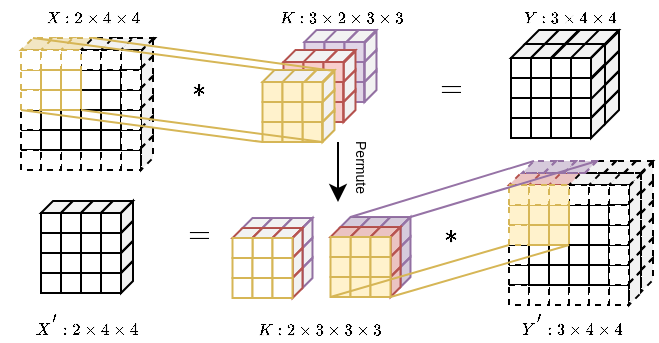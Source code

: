 <mxfile version="13.1.1" type="device"><diagram id="TBcpTPBo9BfZxS-EFMIU" name="Page-1"><mxGraphModel dx="494" dy="274" grid="1" gridSize="10" guides="1" tooltips="1" connect="1" arrows="1" fold="1" page="1" pageScale="1" pageWidth="827" pageHeight="1169" math="1" shadow="0"><root><mxCell id="0"/><mxCell id="1" parent="0"/><mxCell id="bHTU10oQ14mBIWpmKaHf-11" value="" style="shape=cube;whiteSpace=wrap;html=1;boundedLbl=1;backgroundOutline=1;darkOpacity=0.05;darkOpacity2=0.1;flipH=0;direction=south;" parent="1" vertex="1"><mxGeometry x="286.5" y="41" width="7" height="17" as="geometry"/></mxCell><mxCell id="pi21EjyYpTWE0bOWiAGI-171" value="" style="shape=cube;whiteSpace=wrap;html=1;boundedLbl=1;backgroundOutline=1;darkOpacity=0.05;darkOpacity2=0.1;flipH=1;fillColor=#FFFFFF;strokeColor=#9673a6;" vertex="1" parent="1"><mxGeometry x="112.25" y="108" width="15" height="5" as="geometry"/></mxCell><mxCell id="pi21EjyYpTWE0bOWiAGI-172" value="" style="shape=cube;whiteSpace=wrap;html=1;boundedLbl=1;backgroundOutline=1;darkOpacity=0.05;darkOpacity2=0.1;flipH=1;fillColor=#FFFFFF;strokeColor=#9673a6;" vertex="1" parent="1"><mxGeometry x="122.25" y="108" width="15" height="5" as="geometry"/></mxCell><mxCell id="pi21EjyYpTWE0bOWiAGI-173" value="" style="shape=cube;whiteSpace=wrap;html=1;boundedLbl=1;backgroundOutline=1;darkOpacity=0.05;darkOpacity2=0.1;flipH=1;fillColor=#FFFFFF;strokeColor=#9673a6;" vertex="1" parent="1"><mxGeometry x="132.25" y="108" width="15" height="5" as="geometry"/></mxCell><mxCell id="pi21EjyYpTWE0bOWiAGI-174" value="" style="shape=cube;whiteSpace=wrap;html=1;boundedLbl=1;backgroundOutline=1;darkOpacity=0.05;darkOpacity2=0.1;flipH=0;fillColor=#FFFFFF;strokeColor=#9673a6;direction=south;" vertex="1" parent="1"><mxGeometry x="142.25" y="108" width="5" height="15" as="geometry"/></mxCell><mxCell id="pi21EjyYpTWE0bOWiAGI-175" value="" style="shape=cube;whiteSpace=wrap;html=1;boundedLbl=1;backgroundOutline=1;darkOpacity=0.05;darkOpacity2=0.1;flipH=0;fillColor=#FFFFFF;strokeColor=#9673a6;direction=south;" vertex="1" parent="1"><mxGeometry x="142.25" y="118" width="5" height="15" as="geometry"/></mxCell><mxCell id="pi21EjyYpTWE0bOWiAGI-176" value="" style="shape=cube;whiteSpace=wrap;html=1;boundedLbl=1;backgroundOutline=1;darkOpacity=0.05;darkOpacity2=0.1;flipH=0;fillColor=#FFFFFF;strokeColor=#9673a6;direction=south;" vertex="1" parent="1"><mxGeometry x="142.25" y="128" width="5" height="15" as="geometry"/></mxCell><mxCell id="YZtJ0EKbdDkep6JYcoF0-443" value="" style="shape=cube;whiteSpace=wrap;html=1;boundedLbl=1;backgroundOutline=1;darkOpacity=0.05;darkOpacity2=0.1;flipH=1;fillColor=#e1d5e7;strokeColor=#9673a6;" parent="1" vertex="1"><mxGeometry x="161.25" y="107.5" width="15" height="5" as="geometry"/></mxCell><mxCell id="YZtJ0EKbdDkep6JYcoF0-444" value="" style="shape=cube;whiteSpace=wrap;html=1;boundedLbl=1;backgroundOutline=1;darkOpacity=0.05;darkOpacity2=0.1;flipH=1;fillColor=#e1d5e7;strokeColor=#9673a6;" parent="1" vertex="1"><mxGeometry x="171.25" y="107.5" width="15" height="5" as="geometry"/></mxCell><mxCell id="YZtJ0EKbdDkep6JYcoF0-445" value="" style="shape=cube;whiteSpace=wrap;html=1;boundedLbl=1;backgroundOutline=1;darkOpacity=0.05;darkOpacity2=0.1;flipH=1;fillColor=#e1d5e7;strokeColor=#9673a6;" parent="1" vertex="1"><mxGeometry x="181.25" y="107.5" width="15" height="5" as="geometry"/></mxCell><mxCell id="YZtJ0EKbdDkep6JYcoF0-446" value="" style="shape=cube;whiteSpace=wrap;html=1;boundedLbl=1;backgroundOutline=1;darkOpacity=0.05;darkOpacity2=0.1;flipH=0;fillColor=#e1d5e7;strokeColor=#9673a6;direction=south;" parent="1" vertex="1"><mxGeometry x="191.25" y="107.5" width="5" height="15" as="geometry"/></mxCell><mxCell id="YZtJ0EKbdDkep6JYcoF0-447" value="" style="shape=cube;whiteSpace=wrap;html=1;boundedLbl=1;backgroundOutline=1;darkOpacity=0.05;darkOpacity2=0.1;flipH=0;fillColor=#e1d5e7;strokeColor=#9673a6;direction=south;" parent="1" vertex="1"><mxGeometry x="191.25" y="117.5" width="5" height="15" as="geometry"/></mxCell><mxCell id="YZtJ0EKbdDkep6JYcoF0-448" value="" style="shape=cube;whiteSpace=wrap;html=1;boundedLbl=1;backgroundOutline=1;darkOpacity=0.05;darkOpacity2=0.1;flipH=0;fillColor=#e1d5e7;strokeColor=#9673a6;direction=south;" parent="1" vertex="1"><mxGeometry x="191.25" y="127.5" width="5" height="15" as="geometry"/></mxCell><mxCell id="pi21EjyYpTWE0bOWiAGI-136" value="" style="rounded=0;whiteSpace=wrap;html=1;fillColor=#e1d5e7;strokeColor=#9673a6;" vertex="1" parent="1"><mxGeometry x="153.75" y="20" width="10" height="10" as="geometry"/></mxCell><mxCell id="pi21EjyYpTWE0bOWiAGI-137" value="" style="rounded=0;whiteSpace=wrap;html=1;fillColor=#e1d5e7;strokeColor=#9673a6;" vertex="1" parent="1"><mxGeometry x="153.75" y="30" width="10" height="10" as="geometry"/></mxCell><mxCell id="pi21EjyYpTWE0bOWiAGI-138" value="" style="rounded=0;whiteSpace=wrap;html=1;fillColor=#e1d5e7;strokeColor=#9673a6;" vertex="1" parent="1"><mxGeometry x="163.75" y="20" width="10" height="10" as="geometry"/></mxCell><mxCell id="pi21EjyYpTWE0bOWiAGI-139" value="" style="rounded=0;whiteSpace=wrap;html=1;fillColor=#e1d5e7;strokeColor=#9673a6;" vertex="1" parent="1"><mxGeometry x="163.75" y="30" width="10" height="10" as="geometry"/></mxCell><mxCell id="pi21EjyYpTWE0bOWiAGI-140" value="" style="rounded=0;whiteSpace=wrap;html=1;fillColor=#e1d5e7;strokeColor=#9673a6;" vertex="1" parent="1"><mxGeometry x="143.25" y="20" width="10" height="10" as="geometry"/></mxCell><mxCell id="pi21EjyYpTWE0bOWiAGI-141" value="" style="rounded=0;whiteSpace=wrap;html=1;fillColor=#e1d5e7;strokeColor=#9673a6;" vertex="1" parent="1"><mxGeometry x="143.25" y="30" width="10" height="10" as="geometry"/></mxCell><mxCell id="pi21EjyYpTWE0bOWiAGI-142" value="" style="rounded=0;whiteSpace=wrap;html=1;fillColor=#e1d5e7;strokeColor=#9673a6;" vertex="1" parent="1"><mxGeometry x="143.25" y="40" width="10" height="10" as="geometry"/></mxCell><mxCell id="pi21EjyYpTWE0bOWiAGI-143" value="" style="rounded=0;whiteSpace=wrap;html=1;fillColor=#e1d5e7;strokeColor=#9673a6;" vertex="1" parent="1"><mxGeometry x="153.25" y="30" width="10" height="10" as="geometry"/></mxCell><mxCell id="pi21EjyYpTWE0bOWiAGI-144" value="" style="rounded=0;whiteSpace=wrap;html=1;fillColor=#e1d5e7;strokeColor=#9673a6;" vertex="1" parent="1"><mxGeometry x="163.25" y="40" width="10" height="10" as="geometry"/></mxCell><mxCell id="pi21EjyYpTWE0bOWiAGI-145" value="" style="rounded=0;whiteSpace=wrap;html=1;fillColor=#e1d5e7;strokeColor=#9673a6;" vertex="1" parent="1"><mxGeometry x="153.25" y="40" width="10" height="10" as="geometry"/></mxCell><mxCell id="pi21EjyYpTWE0bOWiAGI-146" value="" style="rounded=0;whiteSpace=wrap;html=1;fillColor=#e1d5e7;strokeColor=#9673a6;" vertex="1" parent="1"><mxGeometry x="163.25" y="30" width="10" height="10" as="geometry"/></mxCell><mxCell id="pi21EjyYpTWE0bOWiAGI-147" value="" style="rounded=0;whiteSpace=wrap;html=1;fillColor=#e1d5e7;strokeColor=#9673a6;" vertex="1" parent="1"><mxGeometry x="153.25" y="20" width="10" height="10" as="geometry"/></mxCell><mxCell id="pi21EjyYpTWE0bOWiAGI-148" value="" style="shape=cube;whiteSpace=wrap;html=1;boundedLbl=1;backgroundOutline=1;darkOpacity=0.05;darkOpacity2=0.1;flipH=0;fillColor=#FFFFFF;strokeColor=#9673a6;direction=south;" vertex="1" parent="1"><mxGeometry x="173.25" y="14.5" width="6" height="16" as="geometry"/></mxCell><mxCell id="pi21EjyYpTWE0bOWiAGI-149" value="" style="shape=cube;whiteSpace=wrap;html=1;boundedLbl=1;backgroundOutline=1;darkOpacity=0.05;darkOpacity2=0.1;flipH=0;fillColor=#FFFFFF;strokeColor=#9673a6;direction=south;" vertex="1" parent="1"><mxGeometry x="173.25" y="24" width="6" height="17" as="geometry"/></mxCell><mxCell id="pi21EjyYpTWE0bOWiAGI-150" value="" style="shape=cube;whiteSpace=wrap;html=1;boundedLbl=1;backgroundOutline=1;darkOpacity=0.05;darkOpacity2=0.1;flipH=0;fillColor=#FFFFFF;strokeColor=#9673a6;direction=south;" vertex="1" parent="1"><mxGeometry x="173.25" y="34" width="6" height="16" as="geometry"/></mxCell><mxCell id="pi21EjyYpTWE0bOWiAGI-151" value="" style="shape=cube;whiteSpace=wrap;html=1;boundedLbl=1;backgroundOutline=1;darkOpacity=0.05;darkOpacity2=0.1;flipH=1;fillColor=#FFFFFF;strokeColor=#9673a6;" vertex="1" parent="1"><mxGeometry x="163.25" y="14" width="16" height="6" as="geometry"/></mxCell><mxCell id="pi21EjyYpTWE0bOWiAGI-152" value="" style="rounded=0;whiteSpace=wrap;html=1;fillColor=#e1d5e7;strokeColor=#9673a6;" vertex="1" parent="1"><mxGeometry x="163.25" y="20" width="10" height="10" as="geometry"/></mxCell><mxCell id="pi21EjyYpTWE0bOWiAGI-153" value="" style="shape=cube;whiteSpace=wrap;html=1;boundedLbl=1;backgroundOutline=1;darkOpacity=0.05;darkOpacity2=0.1;flipH=1;fillColor=#FFFFFF;strokeColor=#9673a6;" vertex="1" parent="1"><mxGeometry x="143.25" y="14" width="17" height="6" as="geometry"/></mxCell><mxCell id="pi21EjyYpTWE0bOWiAGI-154" value="" style="shape=cube;whiteSpace=wrap;html=1;boundedLbl=1;backgroundOutline=1;darkOpacity=0.05;darkOpacity2=0.1;flipH=1;fillColor=#FFFFFF;strokeColor=#9673a6;" vertex="1" parent="1"><mxGeometry x="153.25" y="14" width="17" height="6" as="geometry"/></mxCell><mxCell id="pi21EjyYpTWE0bOWiAGI-84" value="" style="rounded=0;whiteSpace=wrap;html=1;fillColor=#e1d5e7;strokeColor=#9673a6;" vertex="1" parent="1"><mxGeometry x="152.75" y="30" width="10" height="10" as="geometry"/></mxCell><mxCell id="pi21EjyYpTWE0bOWiAGI-85" value="" style="rounded=0;whiteSpace=wrap;html=1;fillColor=#e1d5e7;strokeColor=#9673a6;" vertex="1" parent="1"><mxGeometry x="152.75" y="40" width="10" height="10" as="geometry"/></mxCell><mxCell id="pi21EjyYpTWE0bOWiAGI-68" value="" style="rounded=0;whiteSpace=wrap;html=1;fillColor=#f8cecc;strokeColor=#b85450;" vertex="1" parent="1"><mxGeometry x="132.75" y="30" width="10" height="10" as="geometry"/></mxCell><mxCell id="pi21EjyYpTWE0bOWiAGI-69" value="" style="rounded=0;whiteSpace=wrap;html=1;fillColor=#f8cecc;strokeColor=#b85450;" vertex="1" parent="1"><mxGeometry x="132.75" y="40" width="10" height="10" as="geometry"/></mxCell><mxCell id="pi21EjyYpTWE0bOWiAGI-70" value="" style="rounded=0;whiteSpace=wrap;html=1;fillColor=#f8cecc;strokeColor=#b85450;" vertex="1" parent="1"><mxGeometry x="132.75" y="50" width="10" height="10" as="geometry"/></mxCell><mxCell id="pi21EjyYpTWE0bOWiAGI-71" value="" style="rounded=0;whiteSpace=wrap;html=1;fillColor=#f8cecc;strokeColor=#b85450;" vertex="1" parent="1"><mxGeometry x="142.75" y="40" width="10" height="10" as="geometry"/></mxCell><mxCell id="pi21EjyYpTWE0bOWiAGI-72" value="" style="rounded=0;whiteSpace=wrap;html=1;fillColor=#f8cecc;strokeColor=#b85450;" vertex="1" parent="1"><mxGeometry x="152.75" y="50" width="10" height="10" as="geometry"/></mxCell><mxCell id="pi21EjyYpTWE0bOWiAGI-73" value="" style="rounded=0;whiteSpace=wrap;html=1;fillColor=#f8cecc;strokeColor=#b85450;" vertex="1" parent="1"><mxGeometry x="142.75" y="50" width="10" height="10" as="geometry"/></mxCell><mxCell id="pi21EjyYpTWE0bOWiAGI-74" value="" style="rounded=0;whiteSpace=wrap;html=1;fillColor=#f8cecc;strokeColor=#b85450;" vertex="1" parent="1"><mxGeometry x="152.75" y="40" width="10" height="10" as="geometry"/></mxCell><mxCell id="pi21EjyYpTWE0bOWiAGI-75" value="" style="rounded=0;whiteSpace=wrap;html=1;fillColor=#f8cecc;strokeColor=#b85450;" vertex="1" parent="1"><mxGeometry x="142.75" y="30" width="10" height="10" as="geometry"/></mxCell><mxCell id="pi21EjyYpTWE0bOWiAGI-76" value="" style="shape=cube;whiteSpace=wrap;html=1;boundedLbl=1;backgroundOutline=1;darkOpacity=0.05;darkOpacity2=0.1;flipH=0;fillColor=#FFFFFF;strokeColor=#b85450;direction=south;" vertex="1" parent="1"><mxGeometry x="162.75" y="24.5" width="6" height="16" as="geometry"/></mxCell><mxCell id="pi21EjyYpTWE0bOWiAGI-77" value="" style="shape=cube;whiteSpace=wrap;html=1;boundedLbl=1;backgroundOutline=1;darkOpacity=0.05;darkOpacity2=0.1;flipH=0;fillColor=#FFFFFF;strokeColor=#b85450;direction=south;" vertex="1" parent="1"><mxGeometry x="162.75" y="34" width="6" height="17" as="geometry"/></mxCell><mxCell id="pi21EjyYpTWE0bOWiAGI-78" value="" style="shape=cube;whiteSpace=wrap;html=1;boundedLbl=1;backgroundOutline=1;darkOpacity=0.05;darkOpacity2=0.1;flipH=0;fillColor=#FFFFFF;strokeColor=#b85450;direction=south;" vertex="1" parent="1"><mxGeometry x="162.75" y="44" width="6" height="16" as="geometry"/></mxCell><mxCell id="pi21EjyYpTWE0bOWiAGI-79" value="" style="shape=cube;whiteSpace=wrap;html=1;boundedLbl=1;backgroundOutline=1;darkOpacity=0.05;darkOpacity2=0.1;flipH=1;fillColor=#FFFFFF;strokeColor=#b85450;" vertex="1" parent="1"><mxGeometry x="152.75" y="24" width="16" height="6" as="geometry"/></mxCell><mxCell id="pi21EjyYpTWE0bOWiAGI-80" value="" style="rounded=0;whiteSpace=wrap;html=1;fillColor=#f8cecc;strokeColor=#b85450;" vertex="1" parent="1"><mxGeometry x="152.75" y="30" width="10" height="10" as="geometry"/></mxCell><mxCell id="pi21EjyYpTWE0bOWiAGI-81" value="" style="shape=cube;whiteSpace=wrap;html=1;boundedLbl=1;backgroundOutline=1;darkOpacity=0.05;darkOpacity2=0.1;flipH=1;fillColor=#FFFFFF;strokeColor=#b85450;" vertex="1" parent="1"><mxGeometry x="132.75" y="24" width="17" height="6" as="geometry"/></mxCell><mxCell id="pi21EjyYpTWE0bOWiAGI-82" value="" style="shape=cube;whiteSpace=wrap;html=1;boundedLbl=1;backgroundOutline=1;darkOpacity=0.05;darkOpacity2=0.1;flipH=1;fillColor=#FFFFFF;strokeColor=#b85450;" vertex="1" parent="1"><mxGeometry x="142.75" y="24" width="17" height="6" as="geometry"/></mxCell><mxCell id="pi21EjyYpTWE0bOWiAGI-61" value="" style="rounded=0;whiteSpace=wrap;html=1;fillColor=#fff2cc;strokeColor=#d6b656;" vertex="1" parent="1"><mxGeometry x="122.25" y="40" width="10" height="10" as="geometry"/></mxCell><mxCell id="YZtJ0EKbdDkep6JYcoF0-498" value="" style="rounded=0;whiteSpace=wrap;html=1;dashed=1;" parent="1" vertex="1"><mxGeometry x="295.5" y="141.5" width="10" height="10" as="geometry"/></mxCell><mxCell id="YZtJ0EKbdDkep6JYcoF0-484" value="" style="rounded=0;whiteSpace=wrap;html=1;dashed=1;" parent="1" vertex="1"><mxGeometry x="245.5" y="131.5" width="10" height="10" as="geometry"/></mxCell><mxCell id="YZtJ0EKbdDkep6JYcoF0-488" value="" style="rounded=0;whiteSpace=wrap;html=1;dashed=1;" parent="1" vertex="1"><mxGeometry x="245.5" y="141.5" width="10" height="10" as="geometry"/></mxCell><mxCell id="YZtJ0EKbdDkep6JYcoF0-490" value="" style="rounded=0;whiteSpace=wrap;html=1;dashed=1;" parent="1" vertex="1"><mxGeometry x="245.5" y="121.5" width="10" height="10" as="geometry"/></mxCell><mxCell id="YZtJ0EKbdDkep6JYcoF0-492" value="" style="rounded=0;whiteSpace=wrap;html=1;dashed=1;fillColor=#fff2cc;strokeColor=#d6b656;" parent="1" vertex="1"><mxGeometry x="245.5" y="101.5" width="10" height="10" as="geometry"/></mxCell><mxCell id="YZtJ0EKbdDkep6JYcoF0-485" value="" style="rounded=0;whiteSpace=wrap;html=1;dashed=1;" parent="1" vertex="1"><mxGeometry x="265.5" y="141.5" width="10" height="10" as="geometry"/></mxCell><mxCell id="YZtJ0EKbdDkep6JYcoF0-486" value="" style="rounded=0;whiteSpace=wrap;html=1;dashed=1;" parent="1" vertex="1"><mxGeometry x="275.5" y="141.5" width="10" height="10" as="geometry"/></mxCell><mxCell id="YZtJ0EKbdDkep6JYcoF0-487" value="" style="rounded=0;whiteSpace=wrap;html=1;dashed=1;" parent="1" vertex="1"><mxGeometry x="285.5" y="141.5" width="10" height="10" as="geometry"/></mxCell><mxCell id="YZtJ0EKbdDkep6JYcoF0-119" value="\(=\)" style="text;html=1;align=center;verticalAlign=middle;resizable=0;points=[];autosize=1;" parent="1" vertex="1"><mxGeometry x="196.25" y="33" width="40" height="20" as="geometry"/></mxCell><mxCell id="YZtJ0EKbdDkep6JYcoF0-120" value="\(\ast\)" style="text;html=1;align=center;verticalAlign=middle;resizable=0;points=[];autosize=1;" parent="1" vertex="1"><mxGeometry x="65" y="33" width="50" height="20" as="geometry"/></mxCell><mxCell id="YZtJ0EKbdDkep6JYcoF0-188" value="\(K : 3\times 2\times 3 \times 3 \)" style="text;html=1;align=center;verticalAlign=middle;resizable=0;points=[];autosize=1;fontSize=7;" parent="1" vertex="1"><mxGeometry x="96.25" y="2.5" width="130" height="10" as="geometry"/></mxCell><mxCell id="YZtJ0EKbdDkep6JYcoF0-189" value="\(X : 2\times 4 \times 4 \)" style="text;html=1;align=center;verticalAlign=middle;resizable=1;points=[];autosize=1;fontSize=7;recursiveResize=1;spacing=2;spacingTop=0;" parent="1" vertex="1"><mxGeometry x="11.25" y="3" width="50.5" height="9" as="geometry"/></mxCell><mxCell id="YZtJ0EKbdDkep6JYcoF0-191" value="" style="endArrow=classic;html=1;" parent="1" edge="1"><mxGeometry width="50" height="50" relative="1" as="geometry"><mxPoint x="160" y="70" as="sourcePoint"/><mxPoint x="160" y="100" as="targetPoint"/></mxGeometry></mxCell><mxCell id="YZtJ0EKbdDkep6JYcoF0-192" value="Permute" style="text;html=1;align=center;verticalAlign=middle;resizable=0;points=[];autosize=1;rotation=90;fontSize=7;" parent="1" vertex="1"><mxGeometry x="151.25" y="77.5" width="40" height="10" as="geometry"/></mxCell><mxCell id="YZtJ0EKbdDkep6JYcoF0-217" value="\(K : 2\times 3\times 3 \times 3 \)" style="text;html=1;align=center;verticalAlign=middle;resizable=1;points=[];autosize=1;fontSize=7;" parent="1" vertex="1"><mxGeometry x="101.63" y="158.5" width="97.25" height="10" as="geometry"/></mxCell><mxCell id="YZtJ0EKbdDkep6JYcoF0-266" value="&lt;font style=&quot;font-size: 7px&quot;&gt;\(Y : 3\times 4 \times 4 \)&lt;/font&gt;" style="text;html=1;align=center;verticalAlign=middle;resizable=1;points=[];autosize=1;" parent="1" vertex="1"><mxGeometry x="252" y="4.62" width="48.75" height="3.75" as="geometry"/></mxCell><mxCell id="YZtJ0EKbdDkep6JYcoF0-273" value="" style="rounded=0;whiteSpace=wrap;html=1;" parent="1" vertex="1"><mxGeometry x="246.5" y="38" width="10" height="10" as="geometry"/></mxCell><mxCell id="YZtJ0EKbdDkep6JYcoF0-274" value="" style="rounded=0;whiteSpace=wrap;html=1;" parent="1" vertex="1"><mxGeometry x="256.5" y="48" width="10" height="10" as="geometry"/></mxCell><mxCell id="YZtJ0EKbdDkep6JYcoF0-275" value="" style="rounded=0;whiteSpace=wrap;html=1;" parent="1" vertex="1"><mxGeometry x="266.5" y="38" width="10" height="10" as="geometry"/></mxCell><mxCell id="YZtJ0EKbdDkep6JYcoF0-277" value="" style="rounded=0;whiteSpace=wrap;html=1;" parent="1" vertex="1"><mxGeometry x="246.5" y="48" width="10" height="10" as="geometry"/></mxCell><mxCell id="YZtJ0EKbdDkep6JYcoF0-278" value="" style="rounded=0;whiteSpace=wrap;html=1;" parent="1" vertex="1"><mxGeometry x="256.5" y="38" width="10" height="10" as="geometry"/></mxCell><mxCell id="YZtJ0EKbdDkep6JYcoF0-279" value="" style="rounded=0;whiteSpace=wrap;html=1;" parent="1" vertex="1"><mxGeometry x="266.5" y="48" width="10" height="10" as="geometry"/></mxCell><mxCell id="YZtJ0EKbdDkep6JYcoF0-281" value="" style="rounded=0;whiteSpace=wrap;html=1;" parent="1" vertex="1"><mxGeometry x="246.5" y="58" width="10" height="10" as="geometry"/></mxCell><mxCell id="YZtJ0EKbdDkep6JYcoF0-282" value="" style="rounded=0;whiteSpace=wrap;html=1;" parent="1" vertex="1"><mxGeometry x="256.5" y="58" width="10" height="10" as="geometry"/></mxCell><mxCell id="YZtJ0EKbdDkep6JYcoF0-283" value="" style="rounded=0;whiteSpace=wrap;html=1;" parent="1" vertex="1"><mxGeometry x="266.5" y="58" width="10" height="10" as="geometry"/></mxCell><mxCell id="YZtJ0EKbdDkep6JYcoF0-362" value="\(=\)" style="text;html=1;align=center;verticalAlign=middle;resizable=0;points=[];autosize=1;" parent="1" vertex="1"><mxGeometry x="70" y="105.5" width="40" height="20" as="geometry"/></mxCell><mxCell id="YZtJ0EKbdDkep6JYcoF0-379" value="\(X^{'} : 2\times 4 \times 4 \)" style="text;html=1;align=center;verticalAlign=middle;resizable=1;points=[];autosize=1;fontSize=7;" parent="1" vertex="1"><mxGeometry x="6.75" y="158.5" width="55" height="7" as="geometry"/></mxCell><mxCell id="YZtJ0EKbdDkep6JYcoF0-204" value="" style="shape=cube;whiteSpace=wrap;html=1;boundedLbl=1;backgroundOutline=1;darkOpacity=0.05;darkOpacity2=0.1;flipH=1;fillColor=#f8cecc;strokeColor=#b85450;" parent="1" vertex="1"><mxGeometry x="156.25" y="112.5" width="15" height="5" as="geometry"/></mxCell><mxCell id="YZtJ0EKbdDkep6JYcoF0-425" value="" style="shape=cube;whiteSpace=wrap;html=1;boundedLbl=1;backgroundOutline=1;darkOpacity=0.05;darkOpacity2=0.1;flipH=1;fillColor=#f8cecc;strokeColor=#b85450;" parent="1" vertex="1"><mxGeometry x="166.25" y="112.5" width="15" height="5" as="geometry"/></mxCell><mxCell id="YZtJ0EKbdDkep6JYcoF0-426" value="" style="shape=cube;whiteSpace=wrap;html=1;boundedLbl=1;backgroundOutline=1;darkOpacity=0.05;darkOpacity2=0.1;flipH=1;fillColor=#f8cecc;strokeColor=#b85450;" parent="1" vertex="1"><mxGeometry x="176.25" y="112.5" width="15" height="5" as="geometry"/></mxCell><mxCell id="YZtJ0EKbdDkep6JYcoF0-427" value="" style="shape=cube;whiteSpace=wrap;html=1;boundedLbl=1;backgroundOutline=1;darkOpacity=0.05;darkOpacity2=0.1;flipH=0;fillColor=#f8cecc;strokeColor=#b85450;direction=south;" parent="1" vertex="1"><mxGeometry x="186.25" y="112.5" width="5" height="15" as="geometry"/></mxCell><mxCell id="YZtJ0EKbdDkep6JYcoF0-429" value="" style="shape=cube;whiteSpace=wrap;html=1;boundedLbl=1;backgroundOutline=1;darkOpacity=0.05;darkOpacity2=0.1;flipH=0;fillColor=#f8cecc;strokeColor=#b85450;direction=south;" parent="1" vertex="1"><mxGeometry x="186.25" y="122.5" width="5" height="15" as="geometry"/></mxCell><mxCell id="YZtJ0EKbdDkep6JYcoF0-430" value="" style="shape=cube;whiteSpace=wrap;html=1;boundedLbl=1;backgroundOutline=1;darkOpacity=0.05;darkOpacity2=0.1;flipH=0;fillColor=#f8cecc;strokeColor=#b85450;direction=south;" parent="1" vertex="1"><mxGeometry x="186.25" y="132.5" width="5" height="15" as="geometry"/></mxCell><mxCell id="YZtJ0EKbdDkep6JYcoF0-489" value="" style="rounded=0;whiteSpace=wrap;html=1;dashed=1;" parent="1" vertex="1"><mxGeometry x="255.5" y="141.5" width="10" height="10" as="geometry"/></mxCell><mxCell id="YZtJ0EKbdDkep6JYcoF0-515" value="" style="shape=cube;whiteSpace=wrap;html=1;boundedLbl=1;backgroundOutline=1;darkOpacity=0.05;darkOpacity2=0.1;flipH=1;dashed=1;fillColor=#f8cecc;strokeColor=#b85450;" parent="1" vertex="1"><mxGeometry x="245.5" y="85.5" width="17" height="6" as="geometry"/></mxCell><mxCell id="YZtJ0EKbdDkep6JYcoF0-516" value="&lt;font style=&quot;font-size: 7px&quot;&gt;\(Y^{'} : 3\times 4 \times 4 \)&lt;/font&gt;" style="text;html=1;align=center;verticalAlign=middle;resizable=1;points=[];autosize=1;" parent="1" vertex="1"><mxGeometry x="244.5" y="156" width="64.5" height="12" as="geometry"/></mxCell><mxCell id="YZtJ0EKbdDkep6JYcoF0-517" value="\(\ast\)" style="text;html=1;align=center;verticalAlign=middle;resizable=0;points=[];autosize=1;" parent="1" vertex="1"><mxGeometry x="191.25" y="105.5" width="50" height="20" as="geometry"/></mxCell><mxCell id="YZtJ0EKbdDkep6JYcoF0-287" value="" style="shape=cube;whiteSpace=wrap;html=1;boundedLbl=1;backgroundOutline=1;darkOpacity=0.05;darkOpacity2=0.1;flipH=1;" parent="1" vertex="1"><mxGeometry x="246.5" y="21" width="17" height="7" as="geometry"/></mxCell><mxCell id="bHTU10oQ14mBIWpmKaHf-5" value="" style="shape=cube;whiteSpace=wrap;html=1;boundedLbl=1;backgroundOutline=1;darkOpacity=0.05;darkOpacity2=0.1;flipH=1;" parent="1" vertex="1"><mxGeometry x="256.5" y="21" width="17" height="7" as="geometry"/></mxCell><mxCell id="bHTU10oQ14mBIWpmKaHf-6" value="" style="shape=cube;whiteSpace=wrap;html=1;boundedLbl=1;backgroundOutline=1;darkOpacity=0.05;darkOpacity2=0.1;flipH=1;" parent="1" vertex="1"><mxGeometry x="267" y="21" width="17" height="7" as="geometry"/></mxCell><mxCell id="bHTU10oQ14mBIWpmKaHf-7" value="" style="shape=cube;whiteSpace=wrap;html=1;boundedLbl=1;backgroundOutline=1;darkOpacity=0.05;darkOpacity2=0.1;flipH=1;" parent="1" vertex="1"><mxGeometry x="276.5" y="21" width="17" height="7" as="geometry"/></mxCell><mxCell id="bHTU10oQ14mBIWpmKaHf-8" value="" style="shape=cube;whiteSpace=wrap;html=1;boundedLbl=1;backgroundOutline=1;darkOpacity=0.05;darkOpacity2=0.1;flipH=0;direction=south;" parent="1" vertex="1"><mxGeometry x="286.5" y="21" width="7" height="17" as="geometry"/></mxCell><mxCell id="bHTU10oQ14mBIWpmKaHf-10" value="" style="shape=cube;whiteSpace=wrap;html=1;boundedLbl=1;backgroundOutline=1;darkOpacity=0.05;darkOpacity2=0.1;flipH=0;direction=south;" parent="1" vertex="1"><mxGeometry x="286.5" y="31.5" width="7" height="17" as="geometry"/></mxCell><mxCell id="bHTU10oQ14mBIWpmKaHf-12" value="" style="shape=cube;whiteSpace=wrap;html=1;boundedLbl=1;backgroundOutline=1;darkOpacity=0.05;darkOpacity2=0.1;flipH=0;direction=south;" parent="1" vertex="1"><mxGeometry x="286.5" y="51" width="7" height="17" as="geometry"/></mxCell><mxCell id="bHTU10oQ14mBIWpmKaHf-13" value="" style="shape=cube;whiteSpace=wrap;html=1;boundedLbl=1;backgroundOutline=1;darkOpacity=0.05;darkOpacity2=0.1;flipH=1;" parent="1" vertex="1"><mxGeometry x="253.5" y="14" width="17" height="7" as="geometry"/></mxCell><mxCell id="bHTU10oQ14mBIWpmKaHf-14" value="" style="shape=cube;whiteSpace=wrap;html=1;boundedLbl=1;backgroundOutline=1;darkOpacity=0.05;darkOpacity2=0.1;flipH=1;" parent="1" vertex="1"><mxGeometry x="263.5" y="14" width="17" height="7" as="geometry"/></mxCell><mxCell id="bHTU10oQ14mBIWpmKaHf-15" value="" style="shape=cube;whiteSpace=wrap;html=1;boundedLbl=1;backgroundOutline=1;darkOpacity=0.05;darkOpacity2=0.1;flipH=1;" parent="1" vertex="1"><mxGeometry x="274" y="14" width="17" height="7" as="geometry"/></mxCell><mxCell id="bHTU10oQ14mBIWpmKaHf-16" value="" style="shape=cube;whiteSpace=wrap;html=1;boundedLbl=1;backgroundOutline=1;darkOpacity=0.05;darkOpacity2=0.1;flipH=1;" parent="1" vertex="1"><mxGeometry x="283.5" y="14" width="17" height="7" as="geometry"/></mxCell><mxCell id="bHTU10oQ14mBIWpmKaHf-17" value="" style="shape=cube;whiteSpace=wrap;html=1;boundedLbl=1;backgroundOutline=1;darkOpacity=0.05;darkOpacity2=0.1;flipH=0;direction=south;" parent="1" vertex="1"><mxGeometry x="293.5" y="14.5" width="7" height="17" as="geometry"/></mxCell><mxCell id="bHTU10oQ14mBIWpmKaHf-18" value="" style="shape=cube;whiteSpace=wrap;html=1;boundedLbl=1;backgroundOutline=1;darkOpacity=0.05;darkOpacity2=0.1;flipH=0;direction=south;" parent="1" vertex="1"><mxGeometry x="293.5" y="24.5" width="7" height="17" as="geometry"/></mxCell><mxCell id="bHTU10oQ14mBIWpmKaHf-19" value="" style="shape=cube;whiteSpace=wrap;html=1;boundedLbl=1;backgroundOutline=1;darkOpacity=0.05;darkOpacity2=0.1;flipH=0;direction=south;" parent="1" vertex="1"><mxGeometry x="293.5" y="34.5" width="7" height="17" as="geometry"/></mxCell><mxCell id="bHTU10oQ14mBIWpmKaHf-20" value="" style="shape=cube;whiteSpace=wrap;html=1;boundedLbl=1;backgroundOutline=1;darkOpacity=0.05;darkOpacity2=0.1;flipH=0;direction=south;" parent="1" vertex="1"><mxGeometry x="293.5" y="44" width="7" height="17" as="geometry"/></mxCell><mxCell id="YZtJ0EKbdDkep6JYcoF0-270" value="" style="rounded=0;whiteSpace=wrap;html=1;" parent="1" vertex="1"><mxGeometry x="256.5" y="28" width="10" height="10" as="geometry"/></mxCell><mxCell id="YZtJ0EKbdDkep6JYcoF0-271" value="" style="rounded=0;whiteSpace=wrap;html=1;" parent="1" vertex="1"><mxGeometry x="266.5" y="28" width="10" height="10" as="geometry"/></mxCell><mxCell id="YZtJ0EKbdDkep6JYcoF0-272" value="" style="rounded=0;whiteSpace=wrap;html=1;" parent="1" vertex="1"><mxGeometry x="276.5" y="28" width="10" height="10" as="geometry"/></mxCell><mxCell id="YZtJ0EKbdDkep6JYcoF0-276" value="" style="rounded=0;whiteSpace=wrap;html=1;" parent="1" vertex="1"><mxGeometry x="276.5" y="38" width="10" height="10" as="geometry"/></mxCell><mxCell id="YZtJ0EKbdDkep6JYcoF0-280" value="" style="rounded=0;whiteSpace=wrap;html=1;" parent="1" vertex="1"><mxGeometry x="276.5" y="48" width="10" height="10" as="geometry"/></mxCell><mxCell id="YZtJ0EKbdDkep6JYcoF0-284" value="" style="rounded=0;whiteSpace=wrap;html=1;" parent="1" vertex="1"><mxGeometry x="276.5" y="58" width="10" height="10" as="geometry"/></mxCell><mxCell id="YZtJ0EKbdDkep6JYcoF0-268" value="" style="rounded=0;whiteSpace=wrap;html=1;" parent="1" vertex="1"><mxGeometry x="246.5" y="28" width="10" height="10" as="geometry"/></mxCell><mxCell id="YZtJ0EKbdDkep6JYcoF0-491" value="" style="rounded=0;whiteSpace=wrap;html=1;dashed=1;fillColor=#fff2cc;strokeColor=#d6b656;" parent="1" vertex="1"><mxGeometry x="245.5" y="111.5" width="10" height="10" as="geometry"/></mxCell><mxCell id="YZtJ0EKbdDkep6JYcoF0-450" value="" style="rounded=0;whiteSpace=wrap;html=1;fillColor=#fff2cc;strokeColor=#d6b656;" parent="1" vertex="1"><mxGeometry x="255.5" y="101.5" width="10" height="10" as="geometry"/></mxCell><mxCell id="YZtJ0EKbdDkep6JYcoF0-452" value="" style="rounded=0;whiteSpace=wrap;html=1;" parent="1" vertex="1"><mxGeometry x="275.5" y="101.5" width="10" height="10" as="geometry"/></mxCell><mxCell id="YZtJ0EKbdDkep6JYcoF0-453" value="" style="rounded=0;whiteSpace=wrap;html=1;" parent="1" vertex="1"><mxGeometry x="285.5" y="101.5" width="10" height="10" as="geometry"/></mxCell><mxCell id="YZtJ0EKbdDkep6JYcoF0-455" value="" style="rounded=0;whiteSpace=wrap;html=1;" parent="1" vertex="1"><mxGeometry x="265.5" y="121.5" width="10" height="10" as="geometry"/></mxCell><mxCell id="YZtJ0EKbdDkep6JYcoF0-456" value="" style="rounded=0;whiteSpace=wrap;html=1;" parent="1" vertex="1"><mxGeometry x="275.5" y="111.5" width="10" height="10" as="geometry"/></mxCell><mxCell id="YZtJ0EKbdDkep6JYcoF0-457" value="" style="rounded=0;whiteSpace=wrap;html=1;" parent="1" vertex="1"><mxGeometry x="285.5" y="111.5" width="10" height="10" as="geometry"/></mxCell><mxCell id="YZtJ0EKbdDkep6JYcoF0-458" value="" style="rounded=0;whiteSpace=wrap;html=1;" parent="1" vertex="1"><mxGeometry x="255.5" y="121.5" width="10" height="10" as="geometry"/></mxCell><mxCell id="YZtJ0EKbdDkep6JYcoF0-459" value="" style="rounded=0;whiteSpace=wrap;html=1;fillColor=#fff2cc;strokeColor=#d6b656;" parent="1" vertex="1"><mxGeometry x="265.5" y="111.5" width="10" height="10" as="geometry"/></mxCell><mxCell id="YZtJ0EKbdDkep6JYcoF0-460" value="" style="rounded=0;whiteSpace=wrap;html=1;" parent="1" vertex="1"><mxGeometry x="275.5" y="121.5" width="10" height="10" as="geometry"/></mxCell><mxCell id="YZtJ0EKbdDkep6JYcoF0-461" value="" style="rounded=0;whiteSpace=wrap;html=1;" parent="1" vertex="1"><mxGeometry x="285.5" y="121.5" width="10" height="10" as="geometry"/></mxCell><mxCell id="YZtJ0EKbdDkep6JYcoF0-462" value="" style="rounded=0;whiteSpace=wrap;html=1;" parent="1" vertex="1"><mxGeometry x="255.5" y="131.5" width="10" height="10" as="geometry"/></mxCell><mxCell id="YZtJ0EKbdDkep6JYcoF0-463" value="" style="rounded=0;whiteSpace=wrap;html=1;" parent="1" vertex="1"><mxGeometry x="265.5" y="131.5" width="10" height="10" as="geometry"/></mxCell><mxCell id="YZtJ0EKbdDkep6JYcoF0-464" value="" style="rounded=0;whiteSpace=wrap;html=1;" parent="1" vertex="1"><mxGeometry x="275.5" y="131.5" width="10" height="10" as="geometry"/></mxCell><mxCell id="YZtJ0EKbdDkep6JYcoF0-465" value="" style="rounded=0;whiteSpace=wrap;html=1;" parent="1" vertex="1"><mxGeometry x="285.5" y="131.5" width="10" height="10" as="geometry"/></mxCell><mxCell id="YZtJ0EKbdDkep6JYcoF0-454" value="" style="rounded=0;whiteSpace=wrap;html=1;fillColor=#fff2cc;strokeColor=#d6b656;" parent="1" vertex="1"><mxGeometry x="255.5" y="111.5" width="10" height="10" as="geometry"/></mxCell><mxCell id="YZtJ0EKbdDkep6JYcoF0-451" value="" style="rounded=0;whiteSpace=wrap;html=1;fillColor=#fff2cc;strokeColor=#d6b656;" parent="1" vertex="1"><mxGeometry x="265.5" y="101.5" width="10" height="10" as="geometry"/></mxCell><mxCell id="bHTU10oQ14mBIWpmKaHf-23" value="" style="shape=cube;whiteSpace=wrap;html=1;boundedLbl=1;backgroundOutline=1;darkOpacity=0.05;darkOpacity2=0.1;flipH=1;dashed=1;fillColor=#f8cecc;strokeColor=#b85450;" parent="1" vertex="1"><mxGeometry x="255.5" y="85.5" width="17" height="6" as="geometry"/></mxCell><mxCell id="bHTU10oQ14mBIWpmKaHf-24" value="" style="shape=cube;whiteSpace=wrap;html=1;boundedLbl=1;backgroundOutline=1;darkOpacity=0.05;darkOpacity2=0.1;flipH=1;dashed=1;fillColor=#f8cecc;strokeColor=#b85450;" parent="1" vertex="1"><mxGeometry x="265.5" y="85.5" width="17" height="6" as="geometry"/></mxCell><mxCell id="bHTU10oQ14mBIWpmKaHf-25" value="" style="shape=cube;whiteSpace=wrap;html=1;boundedLbl=1;backgroundOutline=1;darkOpacity=0.05;darkOpacity2=0.1;flipH=1;dashed=1;" parent="1" vertex="1"><mxGeometry x="275.5" y="85.5" width="17" height="6" as="geometry"/></mxCell><mxCell id="bHTU10oQ14mBIWpmKaHf-27" value="" style="shape=cube;whiteSpace=wrap;html=1;boundedLbl=1;backgroundOutline=1;darkOpacity=0.05;darkOpacity2=0.1;flipH=1;dashed=1;" parent="1" vertex="1"><mxGeometry x="285.5" y="85.5" width="17" height="6" as="geometry"/></mxCell><mxCell id="bHTU10oQ14mBIWpmKaHf-28" value="" style="shape=cube;whiteSpace=wrap;html=1;boundedLbl=1;backgroundOutline=1;darkOpacity=0.05;darkOpacity2=0.1;flipH=1;dashed=1;" parent="1" vertex="1"><mxGeometry x="295.5" y="85.5" width="17" height="6" as="geometry"/></mxCell><mxCell id="bHTU10oQ14mBIWpmKaHf-29" value="" style="shape=cube;whiteSpace=wrap;html=1;boundedLbl=1;backgroundOutline=1;darkOpacity=0.05;darkOpacity2=0.1;flipH=0;dashed=1;direction=south;" parent="1" vertex="1"><mxGeometry x="305.5" y="86" width="6" height="17" as="geometry"/></mxCell><mxCell id="bHTU10oQ14mBIWpmKaHf-30" value="" style="shape=cube;whiteSpace=wrap;html=1;boundedLbl=1;backgroundOutline=1;darkOpacity=0.05;darkOpacity2=0.1;flipH=0;dashed=1;direction=south;" parent="1" vertex="1"><mxGeometry x="305.5" y="94.5" width="6" height="17" as="geometry"/></mxCell><mxCell id="bHTU10oQ14mBIWpmKaHf-31" value="" style="shape=cube;whiteSpace=wrap;html=1;boundedLbl=1;backgroundOutline=1;darkOpacity=0.05;darkOpacity2=0.1;flipH=0;dashed=1;direction=south;" parent="1" vertex="1"><mxGeometry x="305.5" y="104.5" width="6" height="17" as="geometry"/></mxCell><mxCell id="bHTU10oQ14mBIWpmKaHf-32" value="" style="shape=cube;whiteSpace=wrap;html=1;boundedLbl=1;backgroundOutline=1;darkOpacity=0.05;darkOpacity2=0.1;flipH=0;dashed=1;direction=south;" parent="1" vertex="1"><mxGeometry x="305.5" y="114.5" width="6" height="17" as="geometry"/></mxCell><mxCell id="bHTU10oQ14mBIWpmKaHf-33" value="" style="shape=cube;whiteSpace=wrap;html=1;boundedLbl=1;backgroundOutline=1;darkOpacity=0.05;darkOpacity2=0.1;flipH=0;dashed=1;direction=south;" parent="1" vertex="1"><mxGeometry x="305.5" y="124.5" width="6" height="17" as="geometry"/></mxCell><mxCell id="bHTU10oQ14mBIWpmKaHf-34" value="" style="shape=cube;whiteSpace=wrap;html=1;boundedLbl=1;backgroundOutline=1;darkOpacity=0.05;darkOpacity2=0.1;flipH=0;dashed=1;direction=south;" parent="1" vertex="1"><mxGeometry x="305.5" y="134.5" width="6" height="17" as="geometry"/></mxCell><mxCell id="YZtJ0EKbdDkep6JYcoF0-497" value="" style="rounded=0;whiteSpace=wrap;html=1;dashed=1;" parent="1" vertex="1"><mxGeometry x="295.5" y="131.5" width="10" height="10" as="geometry"/></mxCell><mxCell id="YZtJ0EKbdDkep6JYcoF0-507" value="" style="rounded=0;whiteSpace=wrap;html=1;dashed=1;" parent="1" vertex="1"><mxGeometry x="295.5" y="91.5" width="10" height="10" as="geometry"/></mxCell><mxCell id="YZtJ0EKbdDkep6JYcoF0-499" value="" style="rounded=0;whiteSpace=wrap;html=1;dashed=1;" parent="1" vertex="1"><mxGeometry x="295.5" y="121.5" width="10" height="10" as="geometry"/></mxCell><mxCell id="YZtJ0EKbdDkep6JYcoF0-500" value="" style="rounded=0;whiteSpace=wrap;html=1;dashed=1;" parent="1" vertex="1"><mxGeometry x="295.5" y="111.5" width="10" height="10" as="geometry"/></mxCell><mxCell id="YZtJ0EKbdDkep6JYcoF0-501" value="" style="rounded=0;whiteSpace=wrap;html=1;dashed=1;" parent="1" vertex="1"><mxGeometry x="295.5" y="101.5" width="10" height="10" as="geometry"/></mxCell><mxCell id="YZtJ0EKbdDkep6JYcoF0-504" value="" style="rounded=0;whiteSpace=wrap;html=1;dashed=1;" parent="1" vertex="1"><mxGeometry x="275.5" y="91.5" width="10" height="10" as="geometry"/></mxCell><mxCell id="YZtJ0EKbdDkep6JYcoF0-505" value="" style="rounded=0;whiteSpace=wrap;html=1;dashed=1;" parent="1" vertex="1"><mxGeometry x="285.5" y="91.5" width="10" height="10" as="geometry"/></mxCell><mxCell id="YZtJ0EKbdDkep6JYcoF0-503" value="" style="rounded=0;whiteSpace=wrap;html=1;dashed=1;fillColor=#fff2cc;strokeColor=#d6b656;" parent="1" vertex="1"><mxGeometry x="265.5" y="91.5" width="10" height="10" as="geometry"/></mxCell><mxCell id="YZtJ0EKbdDkep6JYcoF0-502" value="" style="rounded=0;whiteSpace=wrap;html=1;dashed=1;fillColor=#fff2cc;strokeColor=#d6b656;" parent="1" vertex="1"><mxGeometry x="245.5" y="91.5" width="10" height="10" as="geometry"/></mxCell><mxCell id="YZtJ0EKbdDkep6JYcoF0-506" value="" style="rounded=0;whiteSpace=wrap;html=1;dashed=1;fillColor=#fff2cc;strokeColor=#d6b656;" parent="1" vertex="1"><mxGeometry x="255.5" y="91.5" width="10" height="10" as="geometry"/></mxCell><mxCell id="bHTU10oQ14mBIWpmKaHf-48" value="" style="shape=cube;whiteSpace=wrap;html=1;boundedLbl=1;backgroundOutline=1;darkOpacity=0.05;darkOpacity2=0.1;flipH=0;dashed=1;direction=south;" parent="1" vertex="1"><mxGeometry x="311.5" y="80" width="6" height="17" as="geometry"/></mxCell><mxCell id="bHTU10oQ14mBIWpmKaHf-49" value="" style="shape=cube;whiteSpace=wrap;html=1;boundedLbl=1;backgroundOutline=1;darkOpacity=0.05;darkOpacity2=0.1;flipH=0;dashed=1;direction=south;" parent="1" vertex="1"><mxGeometry x="311.5" y="89.5" width="6" height="17" as="geometry"/></mxCell><mxCell id="bHTU10oQ14mBIWpmKaHf-50" value="" style="shape=cube;whiteSpace=wrap;html=1;boundedLbl=1;backgroundOutline=1;darkOpacity=0.05;darkOpacity2=0.1;flipH=0;dashed=1;direction=south;" parent="1" vertex="1"><mxGeometry x="311.5" y="99.5" width="6" height="17" as="geometry"/></mxCell><mxCell id="bHTU10oQ14mBIWpmKaHf-51" value="" style="shape=cube;whiteSpace=wrap;html=1;boundedLbl=1;backgroundOutline=1;darkOpacity=0.05;darkOpacity2=0.1;flipH=0;dashed=1;direction=south;" parent="1" vertex="1"><mxGeometry x="311.5" y="108" width="6" height="17" as="geometry"/></mxCell><mxCell id="bHTU10oQ14mBIWpmKaHf-52" value="" style="shape=cube;whiteSpace=wrap;html=1;boundedLbl=1;backgroundOutline=1;darkOpacity=0.05;darkOpacity2=0.1;flipH=0;dashed=1;direction=south;" parent="1" vertex="1"><mxGeometry x="311.5" y="118" width="6" height="17" as="geometry"/></mxCell><mxCell id="bHTU10oQ14mBIWpmKaHf-53" value="" style="shape=cube;whiteSpace=wrap;html=1;boundedLbl=1;backgroundOutline=1;darkOpacity=0.05;darkOpacity2=0.1;flipH=0;dashed=1;direction=south;" parent="1" vertex="1"><mxGeometry x="311.5" y="128" width="6" height="17" as="geometry"/></mxCell><mxCell id="bHTU10oQ14mBIWpmKaHf-54" value="" style="shape=cube;whiteSpace=wrap;html=1;boundedLbl=1;backgroundOutline=1;darkOpacity=0.05;darkOpacity2=0.1;flipH=1;dashed=1;" parent="1" vertex="1"><mxGeometry x="300.5" y="79.5" width="17" height="6" as="geometry"/></mxCell><mxCell id="bHTU10oQ14mBIWpmKaHf-55" value="" style="shape=cube;whiteSpace=wrap;html=1;boundedLbl=1;backgroundOutline=1;darkOpacity=0.05;darkOpacity2=0.1;flipH=1;dashed=1;" parent="1" vertex="1"><mxGeometry x="292" y="79.5" width="17" height="6" as="geometry"/></mxCell><mxCell id="bHTU10oQ14mBIWpmKaHf-56" value="" style="shape=cube;whiteSpace=wrap;html=1;boundedLbl=1;backgroundOutline=1;darkOpacity=0.05;darkOpacity2=0.1;flipH=1;dashed=1;" parent="1" vertex="1"><mxGeometry x="282" y="79.5" width="17" height="6" as="geometry"/></mxCell><mxCell id="bHTU10oQ14mBIWpmKaHf-57" value="" style="shape=cube;whiteSpace=wrap;html=1;boundedLbl=1;backgroundOutline=1;darkOpacity=0.05;darkOpacity2=0.1;flipH=1;dashed=1;fillColor=#e1d5e7;strokeColor=#9673a6;" parent="1" vertex="1"><mxGeometry x="272.5" y="79.5" width="17" height="6" as="geometry"/></mxCell><mxCell id="bHTU10oQ14mBIWpmKaHf-58" value="" style="shape=cube;whiteSpace=wrap;html=1;boundedLbl=1;backgroundOutline=1;darkOpacity=0.05;darkOpacity2=0.1;flipH=1;dashed=1;fillColor=#e1d5e7;strokeColor=#9673a6;" parent="1" vertex="1"><mxGeometry x="262" y="79.5" width="17" height="6" as="geometry"/></mxCell><mxCell id="bHTU10oQ14mBIWpmKaHf-59" value="" style="shape=cube;whiteSpace=wrap;html=1;boundedLbl=1;backgroundOutline=1;darkOpacity=0.05;darkOpacity2=0.1;flipH=1;dashed=1;fillColor=#e1d5e7;strokeColor=#9673a6;" parent="1" vertex="1"><mxGeometry x="252" y="79.5" width="17" height="6" as="geometry"/></mxCell><mxCell id="pi21EjyYpTWE0bOWiAGI-1" value="" style="rounded=0;whiteSpace=wrap;html=1;dashed=1;" vertex="1" parent="1"><mxGeometry x="51.5" y="74" width="10" height="10" as="geometry"/></mxCell><mxCell id="pi21EjyYpTWE0bOWiAGI-2" value="" style="rounded=0;whiteSpace=wrap;html=1;dashed=1;" vertex="1" parent="1"><mxGeometry x="1.5" y="64" width="10" height="10" as="geometry"/></mxCell><mxCell id="pi21EjyYpTWE0bOWiAGI-3" value="" style="rounded=0;whiteSpace=wrap;html=1;dashed=1;" vertex="1" parent="1"><mxGeometry x="1.5" y="74" width="10" height="10" as="geometry"/></mxCell><mxCell id="pi21EjyYpTWE0bOWiAGI-4" value="" style="rounded=0;whiteSpace=wrap;html=1;dashed=1;" vertex="1" parent="1"><mxGeometry x="1.5" y="54" width="10" height="10" as="geometry"/></mxCell><mxCell id="pi21EjyYpTWE0bOWiAGI-5" value="" style="rounded=0;whiteSpace=wrap;html=1;dashed=1;fillColor=#FFFFFF;strokeColor=#d6b656;" vertex="1" parent="1"><mxGeometry x="1.5" y="34" width="10" height="10" as="geometry"/></mxCell><mxCell id="pi21EjyYpTWE0bOWiAGI-6" value="" style="rounded=0;whiteSpace=wrap;html=1;dashed=1;" vertex="1" parent="1"><mxGeometry x="21.5" y="74" width="10" height="10" as="geometry"/></mxCell><mxCell id="pi21EjyYpTWE0bOWiAGI-7" value="" style="rounded=0;whiteSpace=wrap;html=1;dashed=1;" vertex="1" parent="1"><mxGeometry x="31.5" y="74" width="10" height="10" as="geometry"/></mxCell><mxCell id="pi21EjyYpTWE0bOWiAGI-8" value="" style="rounded=0;whiteSpace=wrap;html=1;dashed=1;" vertex="1" parent="1"><mxGeometry x="41.5" y="74" width="10" height="10" as="geometry"/></mxCell><mxCell id="pi21EjyYpTWE0bOWiAGI-9" value="" style="rounded=0;whiteSpace=wrap;html=1;dashed=1;" vertex="1" parent="1"><mxGeometry x="11.5" y="74" width="10" height="10" as="geometry"/></mxCell><mxCell id="pi21EjyYpTWE0bOWiAGI-10" value="" style="shape=cube;whiteSpace=wrap;html=1;boundedLbl=1;backgroundOutline=1;darkOpacity=0.05;darkOpacity2=0.1;flipH=1;dashed=1;fillColor=#fff2cc;strokeColor=#d6b656;" vertex="1" parent="1"><mxGeometry x="1.5" y="18" width="17" height="6" as="geometry"/></mxCell><mxCell id="pi21EjyYpTWE0bOWiAGI-11" value="" style="rounded=0;whiteSpace=wrap;html=1;dashed=1;fillColor=#FFFFFF;strokeColor=#d6b656;" vertex="1" parent="1"><mxGeometry x="1.5" y="44" width="10" height="10" as="geometry"/></mxCell><mxCell id="pi21EjyYpTWE0bOWiAGI-13" value="" style="rounded=0;whiteSpace=wrap;html=1;" vertex="1" parent="1"><mxGeometry x="31.5" y="34" width="10" height="10" as="geometry"/></mxCell><mxCell id="pi21EjyYpTWE0bOWiAGI-14" value="" style="rounded=0;whiteSpace=wrap;html=1;" vertex="1" parent="1"><mxGeometry x="41.5" y="34" width="10" height="10" as="geometry"/></mxCell><mxCell id="pi21EjyYpTWE0bOWiAGI-15" value="" style="rounded=0;whiteSpace=wrap;html=1;" vertex="1" parent="1"><mxGeometry x="21.5" y="54" width="10" height="10" as="geometry"/></mxCell><mxCell id="pi21EjyYpTWE0bOWiAGI-16" value="" style="rounded=0;whiteSpace=wrap;html=1;" vertex="1" parent="1"><mxGeometry x="31.5" y="44" width="10" height="10" as="geometry"/></mxCell><mxCell id="pi21EjyYpTWE0bOWiAGI-17" value="" style="rounded=0;whiteSpace=wrap;html=1;" vertex="1" parent="1"><mxGeometry x="41.5" y="44" width="10" height="10" as="geometry"/></mxCell><mxCell id="pi21EjyYpTWE0bOWiAGI-18" value="" style="rounded=0;whiteSpace=wrap;html=1;" vertex="1" parent="1"><mxGeometry x="11.5" y="54" width="10" height="10" as="geometry"/></mxCell><mxCell id="pi21EjyYpTWE0bOWiAGI-19" value="" style="rounded=0;whiteSpace=wrap;html=1;fillColor=#FFFFFF;strokeColor=#d6b656;" vertex="1" parent="1"><mxGeometry x="21.5" y="44" width="10" height="10" as="geometry"/></mxCell><mxCell id="pi21EjyYpTWE0bOWiAGI-20" value="" style="rounded=0;whiteSpace=wrap;html=1;" vertex="1" parent="1"><mxGeometry x="31.5" y="54" width="10" height="10" as="geometry"/></mxCell><mxCell id="pi21EjyYpTWE0bOWiAGI-21" value="" style="rounded=0;whiteSpace=wrap;html=1;" vertex="1" parent="1"><mxGeometry x="41.5" y="54" width="10" height="10" as="geometry"/></mxCell><mxCell id="pi21EjyYpTWE0bOWiAGI-22" value="" style="rounded=0;whiteSpace=wrap;html=1;" vertex="1" parent="1"><mxGeometry x="11.5" y="64" width="10" height="10" as="geometry"/></mxCell><mxCell id="pi21EjyYpTWE0bOWiAGI-23" value="" style="rounded=0;whiteSpace=wrap;html=1;" vertex="1" parent="1"><mxGeometry x="21.5" y="64" width="10" height="10" as="geometry"/></mxCell><mxCell id="pi21EjyYpTWE0bOWiAGI-24" value="" style="rounded=0;whiteSpace=wrap;html=1;" vertex="1" parent="1"><mxGeometry x="31.5" y="64" width="10" height="10" as="geometry"/></mxCell><mxCell id="pi21EjyYpTWE0bOWiAGI-25" value="" style="rounded=0;whiteSpace=wrap;html=1;" vertex="1" parent="1"><mxGeometry x="41.5" y="64" width="10" height="10" as="geometry"/></mxCell><mxCell id="pi21EjyYpTWE0bOWiAGI-26" value="" style="rounded=0;whiteSpace=wrap;html=1;fillColor=#FFFFFF;strokeColor=#d6b656;" vertex="1" parent="1"><mxGeometry x="11.5" y="44" width="10" height="10" as="geometry"/></mxCell><mxCell id="pi21EjyYpTWE0bOWiAGI-28" value="" style="shape=cube;whiteSpace=wrap;html=1;boundedLbl=1;backgroundOutline=1;darkOpacity=0.05;darkOpacity2=0.1;flipH=1;dashed=1;fillColor=#fff2cc;strokeColor=#d6b656;" vertex="1" parent="1"><mxGeometry x="11.5" y="18" width="17" height="6" as="geometry"/></mxCell><mxCell id="pi21EjyYpTWE0bOWiAGI-29" value="" style="shape=cube;whiteSpace=wrap;html=1;boundedLbl=1;backgroundOutline=1;darkOpacity=0.05;darkOpacity2=0.1;flipH=1;dashed=1;fillColor=#fff2cc;strokeColor=#d6b656;" vertex="1" parent="1"><mxGeometry x="21.5" y="18" width="17" height="6" as="geometry"/></mxCell><mxCell id="pi21EjyYpTWE0bOWiAGI-30" value="" style="shape=cube;whiteSpace=wrap;html=1;boundedLbl=1;backgroundOutline=1;darkOpacity=0.05;darkOpacity2=0.1;flipH=1;dashed=1;" vertex="1" parent="1"><mxGeometry x="31.5" y="18" width="17" height="6" as="geometry"/></mxCell><mxCell id="pi21EjyYpTWE0bOWiAGI-31" value="" style="shape=cube;whiteSpace=wrap;html=1;boundedLbl=1;backgroundOutline=1;darkOpacity=0.05;darkOpacity2=0.1;flipH=1;dashed=1;" vertex="1" parent="1"><mxGeometry x="41.5" y="18" width="17" height="6" as="geometry"/></mxCell><mxCell id="pi21EjyYpTWE0bOWiAGI-32" value="" style="shape=cube;whiteSpace=wrap;html=1;boundedLbl=1;backgroundOutline=1;darkOpacity=0.05;darkOpacity2=0.1;flipH=1;dashed=1;" vertex="1" parent="1"><mxGeometry x="51.5" y="18" width="17" height="6" as="geometry"/></mxCell><mxCell id="pi21EjyYpTWE0bOWiAGI-33" value="" style="shape=cube;whiteSpace=wrap;html=1;boundedLbl=1;backgroundOutline=1;darkOpacity=0.05;darkOpacity2=0.1;flipH=0;dashed=1;direction=south;" vertex="1" parent="1"><mxGeometry x="61.5" y="18.5" width="6" height="17" as="geometry"/></mxCell><mxCell id="pi21EjyYpTWE0bOWiAGI-34" value="" style="shape=cube;whiteSpace=wrap;html=1;boundedLbl=1;backgroundOutline=1;darkOpacity=0.05;darkOpacity2=0.1;flipH=0;dashed=1;direction=south;" vertex="1" parent="1"><mxGeometry x="61.5" y="27" width="6" height="17" as="geometry"/></mxCell><mxCell id="pi21EjyYpTWE0bOWiAGI-35" value="" style="shape=cube;whiteSpace=wrap;html=1;boundedLbl=1;backgroundOutline=1;darkOpacity=0.05;darkOpacity2=0.1;flipH=0;dashed=1;direction=south;" vertex="1" parent="1"><mxGeometry x="61.5" y="37" width="6" height="17" as="geometry"/></mxCell><mxCell id="pi21EjyYpTWE0bOWiAGI-36" value="" style="shape=cube;whiteSpace=wrap;html=1;boundedLbl=1;backgroundOutline=1;darkOpacity=0.05;darkOpacity2=0.1;flipH=0;dashed=1;direction=south;" vertex="1" parent="1"><mxGeometry x="61.5" y="47" width="6" height="17" as="geometry"/></mxCell><mxCell id="pi21EjyYpTWE0bOWiAGI-37" value="" style="shape=cube;whiteSpace=wrap;html=1;boundedLbl=1;backgroundOutline=1;darkOpacity=0.05;darkOpacity2=0.1;flipH=0;dashed=1;direction=south;" vertex="1" parent="1"><mxGeometry x="61.5" y="57" width="6" height="17" as="geometry"/></mxCell><mxCell id="pi21EjyYpTWE0bOWiAGI-38" value="" style="shape=cube;whiteSpace=wrap;html=1;boundedLbl=1;backgroundOutline=1;darkOpacity=0.05;darkOpacity2=0.1;flipH=0;dashed=1;direction=south;" vertex="1" parent="1"><mxGeometry x="61.5" y="67" width="6" height="17" as="geometry"/></mxCell><mxCell id="pi21EjyYpTWE0bOWiAGI-39" value="" style="rounded=0;whiteSpace=wrap;html=1;dashed=1;" vertex="1" parent="1"><mxGeometry x="51.5" y="64" width="10" height="10" as="geometry"/></mxCell><mxCell id="pi21EjyYpTWE0bOWiAGI-40" value="" style="rounded=0;whiteSpace=wrap;html=1;dashed=1;" vertex="1" parent="1"><mxGeometry x="51.5" y="24" width="10" height="10" as="geometry"/></mxCell><mxCell id="pi21EjyYpTWE0bOWiAGI-41" value="" style="rounded=0;whiteSpace=wrap;html=1;dashed=1;" vertex="1" parent="1"><mxGeometry x="51.5" y="54" width="10" height="10" as="geometry"/></mxCell><mxCell id="pi21EjyYpTWE0bOWiAGI-42" value="" style="rounded=0;whiteSpace=wrap;html=1;dashed=1;" vertex="1" parent="1"><mxGeometry x="51.5" y="44" width="10" height="10" as="geometry"/></mxCell><mxCell id="pi21EjyYpTWE0bOWiAGI-43" value="" style="rounded=0;whiteSpace=wrap;html=1;dashed=1;" vertex="1" parent="1"><mxGeometry x="51.5" y="34" width="10" height="10" as="geometry"/></mxCell><mxCell id="pi21EjyYpTWE0bOWiAGI-44" value="" style="rounded=0;whiteSpace=wrap;html=1;dashed=1;" vertex="1" parent="1"><mxGeometry x="31.5" y="24" width="10" height="10" as="geometry"/></mxCell><mxCell id="pi21EjyYpTWE0bOWiAGI-45" value="" style="rounded=0;whiteSpace=wrap;html=1;dashed=1;" vertex="1" parent="1"><mxGeometry x="41.5" y="24" width="10" height="10" as="geometry"/></mxCell><mxCell id="pi21EjyYpTWE0bOWiAGI-46" value="" style="rounded=0;whiteSpace=wrap;html=1;dashed=1;fillColor=#FFFFFF;strokeColor=#d6b656;" vertex="1" parent="1"><mxGeometry x="21.5" y="24" width="10" height="10" as="geometry"/></mxCell><mxCell id="pi21EjyYpTWE0bOWiAGI-47" value="" style="rounded=0;whiteSpace=wrap;html=1;dashed=1;fillColor=#FFFFFF;strokeColor=#d6b656;" vertex="1" parent="1"><mxGeometry x="1.5" y="24" width="10" height="10" as="geometry"/></mxCell><mxCell id="pi21EjyYpTWE0bOWiAGI-48" value="" style="rounded=0;whiteSpace=wrap;html=1;dashed=1;fillColor=#FFFFFF;strokeColor=#d6b656;" vertex="1" parent="1"><mxGeometry x="11.5" y="24" width="10" height="10" as="geometry"/></mxCell><mxCell id="pi21EjyYpTWE0bOWiAGI-51" value="" style="rounded=0;whiteSpace=wrap;html=1;fillColor=#fff2cc;strokeColor=#d6b656;" vertex="1" parent="1"><mxGeometry x="122.25" y="50" width="10" height="10" as="geometry"/></mxCell><mxCell id="pi21EjyYpTWE0bOWiAGI-53" value="" style="rounded=0;whiteSpace=wrap;html=1;fillColor=#fff2cc;strokeColor=#d6b656;" vertex="1" parent="1"><mxGeometry x="122.25" y="60" width="10" height="10" as="geometry"/></mxCell><mxCell id="pi21EjyYpTWE0bOWiAGI-54" value="" style="rounded=0;whiteSpace=wrap;html=1;fillColor=#fff2cc;strokeColor=#d6b656;" vertex="1" parent="1"><mxGeometry x="132.25" y="50" width="10" height="10" as="geometry"/></mxCell><mxCell id="pi21EjyYpTWE0bOWiAGI-55" value="" style="rounded=0;whiteSpace=wrap;html=1;fillColor=#fff2cc;strokeColor=#d6b656;" vertex="1" parent="1"><mxGeometry x="142.25" y="60" width="10" height="10" as="geometry"/></mxCell><mxCell id="pi21EjyYpTWE0bOWiAGI-56" value="" style="rounded=0;whiteSpace=wrap;html=1;fillColor=#fff2cc;strokeColor=#d6b656;" vertex="1" parent="1"><mxGeometry x="132.25" y="60" width="10" height="10" as="geometry"/></mxCell><mxCell id="pi21EjyYpTWE0bOWiAGI-57" value="" style="rounded=0;whiteSpace=wrap;html=1;fillColor=#fff2cc;strokeColor=#d6b656;" vertex="1" parent="1"><mxGeometry x="142.25" y="50" width="10" height="10" as="geometry"/></mxCell><mxCell id="pi21EjyYpTWE0bOWiAGI-62" value="" style="rounded=0;whiteSpace=wrap;html=1;fillColor=#fff2cc;strokeColor=#d6b656;" vertex="1" parent="1"><mxGeometry x="132.25" y="40" width="10" height="10" as="geometry"/></mxCell><mxCell id="pi21EjyYpTWE0bOWiAGI-63" value="" style="shape=cube;whiteSpace=wrap;html=1;boundedLbl=1;backgroundOutline=1;darkOpacity=0.05;darkOpacity2=0.1;flipH=0;fillColor=#FFFFFF;strokeColor=#d6b656;direction=south;" vertex="1" parent="1"><mxGeometry x="152.25" y="34.5" width="6" height="16" as="geometry"/></mxCell><mxCell id="pi21EjyYpTWE0bOWiAGI-64" value="" style="shape=cube;whiteSpace=wrap;html=1;boundedLbl=1;backgroundOutline=1;darkOpacity=0.05;darkOpacity2=0.1;flipH=0;fillColor=#FFFFFF;strokeColor=#d6b656;direction=south;" vertex="1" parent="1"><mxGeometry x="152.25" y="44" width="6" height="17" as="geometry"/></mxCell><mxCell id="pi21EjyYpTWE0bOWiAGI-65" value="" style="shape=cube;whiteSpace=wrap;html=1;boundedLbl=1;backgroundOutline=1;darkOpacity=0.05;darkOpacity2=0.1;flipH=0;fillColor=#FFFFFF;strokeColor=#d6b656;direction=south;" vertex="1" parent="1"><mxGeometry x="152.25" y="54" width="6" height="16" as="geometry"/></mxCell><mxCell id="pi21EjyYpTWE0bOWiAGI-59" value="" style="shape=cube;whiteSpace=wrap;html=1;boundedLbl=1;backgroundOutline=1;darkOpacity=0.05;darkOpacity2=0.1;flipH=1;fillColor=#FFFFFF;strokeColor=#d6b656;" vertex="1" parent="1"><mxGeometry x="142.25" y="34" width="16" height="6" as="geometry"/></mxCell><mxCell id="pi21EjyYpTWE0bOWiAGI-60" value="" style="rounded=0;whiteSpace=wrap;html=1;fillColor=#fff2cc;strokeColor=#d6b656;" vertex="1" parent="1"><mxGeometry x="142.25" y="40" width="10" height="10" as="geometry"/></mxCell><mxCell id="pi21EjyYpTWE0bOWiAGI-52" value="" style="shape=cube;whiteSpace=wrap;html=1;boundedLbl=1;backgroundOutline=1;darkOpacity=0.05;darkOpacity2=0.1;flipH=1;fillColor=#FFFFFF;strokeColor=#d6b656;" vertex="1" parent="1"><mxGeometry x="122.25" y="34" width="17" height="6" as="geometry"/></mxCell><mxCell id="pi21EjyYpTWE0bOWiAGI-58" value="" style="shape=cube;whiteSpace=wrap;html=1;boundedLbl=1;backgroundOutline=1;darkOpacity=0.05;darkOpacity2=0.1;flipH=1;fillColor=#FFFFFF;strokeColor=#d6b656;" vertex="1" parent="1"><mxGeometry x="132.25" y="34" width="17" height="6" as="geometry"/></mxCell><mxCell id="pi21EjyYpTWE0bOWiAGI-158" value="" style="rounded=0;whiteSpace=wrap;html=1;fillColor=#FFFFFF;strokeColor=#d6b656;" vertex="1" parent="1"><mxGeometry x="107.25" y="128" width="10" height="10" as="geometry"/></mxCell><mxCell id="pi21EjyYpTWE0bOWiAGI-159" value="" style="rounded=0;whiteSpace=wrap;html=1;fillColor=#FFFFFF;strokeColor=#d6b656;" vertex="1" parent="1"><mxGeometry x="117.25" y="128" width="10" height="10" as="geometry"/></mxCell><mxCell id="pi21EjyYpTWE0bOWiAGI-161" value="" style="rounded=0;whiteSpace=wrap;html=1;fillColor=#FFFFFF;strokeColor=#d6b656;" vertex="1" parent="1"><mxGeometry x="107.25" y="138" width="10" height="10" as="geometry"/></mxCell><mxCell id="pi21EjyYpTWE0bOWiAGI-162" value="" style="rounded=0;whiteSpace=wrap;html=1;fillColor=#FFFFFF;strokeColor=#d6b656;" vertex="1" parent="1"><mxGeometry x="117.25" y="138" width="10" height="10" as="geometry"/></mxCell><mxCell id="pi21EjyYpTWE0bOWiAGI-165" value="" style="shape=cube;whiteSpace=wrap;html=1;boundedLbl=1;backgroundOutline=1;darkOpacity=0.05;darkOpacity2=0.1;flipH=1;fillColor=#FFFFFF;strokeColor=#b85450;" vertex="1" parent="1"><mxGeometry x="107.25" y="113" width="15" height="5" as="geometry"/></mxCell><mxCell id="pi21EjyYpTWE0bOWiAGI-166" value="" style="shape=cube;whiteSpace=wrap;html=1;boundedLbl=1;backgroundOutline=1;darkOpacity=0.05;darkOpacity2=0.1;flipH=1;fillColor=#FFFFFF;strokeColor=#b85450;" vertex="1" parent="1"><mxGeometry x="117.25" y="113" width="15" height="5" as="geometry"/></mxCell><mxCell id="pi21EjyYpTWE0bOWiAGI-167" value="" style="shape=cube;whiteSpace=wrap;html=1;boundedLbl=1;backgroundOutline=1;darkOpacity=0.05;darkOpacity2=0.1;flipH=1;fillColor=#FFFFFF;strokeColor=#b85450;" vertex="1" parent="1"><mxGeometry x="127.25" y="113" width="15" height="5" as="geometry"/></mxCell><mxCell id="pi21EjyYpTWE0bOWiAGI-168" value="" style="shape=cube;whiteSpace=wrap;html=1;boundedLbl=1;backgroundOutline=1;darkOpacity=0.05;darkOpacity2=0.1;flipH=0;fillColor=#FFFFFF;strokeColor=#b85450;direction=south;" vertex="1" parent="1"><mxGeometry x="137.25" y="113" width="5" height="15" as="geometry"/></mxCell><mxCell id="pi21EjyYpTWE0bOWiAGI-169" value="" style="shape=cube;whiteSpace=wrap;html=1;boundedLbl=1;backgroundOutline=1;darkOpacity=0.05;darkOpacity2=0.1;flipH=0;fillColor=#FFFFFF;strokeColor=#b85450;direction=south;" vertex="1" parent="1"><mxGeometry x="137.25" y="123" width="5" height="15" as="geometry"/></mxCell><mxCell id="pi21EjyYpTWE0bOWiAGI-170" value="" style="shape=cube;whiteSpace=wrap;html=1;boundedLbl=1;backgroundOutline=1;darkOpacity=0.05;darkOpacity2=0.1;flipH=0;fillColor=#FFFFFF;strokeColor=#b85450;direction=south;" vertex="1" parent="1"><mxGeometry x="137.25" y="133" width="5" height="15" as="geometry"/></mxCell><mxCell id="pi21EjyYpTWE0bOWiAGI-188" value="" style="rounded=0;whiteSpace=wrap;html=1;" vertex="1" parent="1"><mxGeometry x="11.5" y="105.5" width="10" height="10" as="geometry"/></mxCell><mxCell id="pi21EjyYpTWE0bOWiAGI-189" value="" style="rounded=0;whiteSpace=wrap;html=1;" vertex="1" parent="1"><mxGeometry x="31.5" y="105.5" width="10" height="10" as="geometry"/></mxCell><mxCell id="pi21EjyYpTWE0bOWiAGI-190" value="" style="rounded=0;whiteSpace=wrap;html=1;" vertex="1" parent="1"><mxGeometry x="41.5" y="105.5" width="10" height="10" as="geometry"/></mxCell><mxCell id="pi21EjyYpTWE0bOWiAGI-191" value="" style="rounded=0;whiteSpace=wrap;html=1;" vertex="1" parent="1"><mxGeometry x="21.5" y="125.5" width="10" height="10" as="geometry"/></mxCell><mxCell id="pi21EjyYpTWE0bOWiAGI-192" value="" style="rounded=0;whiteSpace=wrap;html=1;" vertex="1" parent="1"><mxGeometry x="31.5" y="115.5" width="10" height="10" as="geometry"/></mxCell><mxCell id="pi21EjyYpTWE0bOWiAGI-193" value="" style="rounded=0;whiteSpace=wrap;html=1;" vertex="1" parent="1"><mxGeometry x="41.5" y="115.5" width="10" height="10" as="geometry"/></mxCell><mxCell id="pi21EjyYpTWE0bOWiAGI-194" value="" style="rounded=0;whiteSpace=wrap;html=1;" vertex="1" parent="1"><mxGeometry x="11.5" y="125.5" width="10" height="10" as="geometry"/></mxCell><mxCell id="pi21EjyYpTWE0bOWiAGI-195" value="" style="rounded=0;whiteSpace=wrap;html=1;" vertex="1" parent="1"><mxGeometry x="21.5" y="115.5" width="10" height="10" as="geometry"/></mxCell><mxCell id="pi21EjyYpTWE0bOWiAGI-196" value="" style="rounded=0;whiteSpace=wrap;html=1;" vertex="1" parent="1"><mxGeometry x="31.5" y="125.5" width="10" height="10" as="geometry"/></mxCell><mxCell id="pi21EjyYpTWE0bOWiAGI-197" value="" style="rounded=0;whiteSpace=wrap;html=1;" vertex="1" parent="1"><mxGeometry x="41.5" y="125.5" width="10" height="10" as="geometry"/></mxCell><mxCell id="pi21EjyYpTWE0bOWiAGI-198" value="" style="rounded=0;whiteSpace=wrap;html=1;" vertex="1" parent="1"><mxGeometry x="11.5" y="135.5" width="10" height="10" as="geometry"/></mxCell><mxCell id="pi21EjyYpTWE0bOWiAGI-199" value="" style="rounded=0;whiteSpace=wrap;html=1;" vertex="1" parent="1"><mxGeometry x="21.5" y="135.5" width="10" height="10" as="geometry"/></mxCell><mxCell id="pi21EjyYpTWE0bOWiAGI-200" value="" style="rounded=0;whiteSpace=wrap;html=1;" vertex="1" parent="1"><mxGeometry x="31.5" y="135.5" width="10" height="10" as="geometry"/></mxCell><mxCell id="pi21EjyYpTWE0bOWiAGI-201" value="" style="rounded=0;whiteSpace=wrap;html=1;" vertex="1" parent="1"><mxGeometry x="41.5" y="135.5" width="10" height="10" as="geometry"/></mxCell><mxCell id="pi21EjyYpTWE0bOWiAGI-202" value="" style="rounded=0;whiteSpace=wrap;html=1;" vertex="1" parent="1"><mxGeometry x="11.5" y="115.5" width="10" height="10" as="geometry"/></mxCell><mxCell id="pi21EjyYpTWE0bOWiAGI-203" value="" style="rounded=0;whiteSpace=wrap;html=1;" vertex="1" parent="1"><mxGeometry x="21.5" y="105.5" width="10" height="10" as="geometry"/></mxCell><mxCell id="pi21EjyYpTWE0bOWiAGI-227" value="" style="shape=cube;whiteSpace=wrap;html=1;boundedLbl=1;backgroundOutline=1;darkOpacity=0.05;darkOpacity2=0.1;flipH=1;" vertex="1" parent="1"><mxGeometry x="11.5" y="99.5" width="16" height="6" as="geometry"/></mxCell><mxCell id="pi21EjyYpTWE0bOWiAGI-228" value="" style="shape=cube;whiteSpace=wrap;html=1;boundedLbl=1;backgroundOutline=1;darkOpacity=0.05;darkOpacity2=0.1;flipH=1;" vertex="1" parent="1"><mxGeometry x="21.5" y="99.5" width="16" height="6" as="geometry"/></mxCell><mxCell id="pi21EjyYpTWE0bOWiAGI-229" value="" style="shape=cube;whiteSpace=wrap;html=1;boundedLbl=1;backgroundOutline=1;darkOpacity=0.05;darkOpacity2=0.1;flipH=1;" vertex="1" parent="1"><mxGeometry x="31.5" y="99.5" width="16" height="6" as="geometry"/></mxCell><mxCell id="pi21EjyYpTWE0bOWiAGI-230" value="" style="shape=cube;whiteSpace=wrap;html=1;boundedLbl=1;backgroundOutline=1;darkOpacity=0.05;darkOpacity2=0.1;flipH=1;" vertex="1" parent="1"><mxGeometry x="41.5" y="99.5" width="16" height="6" as="geometry"/></mxCell><mxCell id="pi21EjyYpTWE0bOWiAGI-231" value="" style="shape=cube;whiteSpace=wrap;html=1;boundedLbl=1;backgroundOutline=1;darkOpacity=0.05;darkOpacity2=0.1;flipH=0;direction=south;" vertex="1" parent="1"><mxGeometry x="51.5" y="99.5" width="6" height="16" as="geometry"/></mxCell><mxCell id="pi21EjyYpTWE0bOWiAGI-232" value="" style="shape=cube;whiteSpace=wrap;html=1;boundedLbl=1;backgroundOutline=1;darkOpacity=0.05;darkOpacity2=0.1;flipH=0;direction=south;" vertex="1" parent="1"><mxGeometry x="51.5" y="109.5" width="6" height="16" as="geometry"/></mxCell><mxCell id="pi21EjyYpTWE0bOWiAGI-233" value="" style="shape=cube;whiteSpace=wrap;html=1;boundedLbl=1;backgroundOutline=1;darkOpacity=0.05;darkOpacity2=0.1;flipH=0;direction=south;" vertex="1" parent="1"><mxGeometry x="51.5" y="119.5" width="6" height="16" as="geometry"/></mxCell><mxCell id="pi21EjyYpTWE0bOWiAGI-234" value="" style="shape=cube;whiteSpace=wrap;html=1;boundedLbl=1;backgroundOutline=1;darkOpacity=0.05;darkOpacity2=0.1;flipH=0;direction=south;" vertex="1" parent="1"><mxGeometry x="51.5" y="129.5" width="6" height="16" as="geometry"/></mxCell><mxCell id="pi21EjyYpTWE0bOWiAGI-237" value="" style="endArrow=none;html=1;entryX=0;entryY=0;entryDx=11;entryDy=0;entryPerimeter=0;exitX=0;exitY=0;exitDx=11;exitDy=0;exitPerimeter=0;fillColor=#fff2cc;strokeColor=#d6b656;" edge="1" parent="1" source="pi21EjyYpTWE0bOWiAGI-52" target="pi21EjyYpTWE0bOWiAGI-10"><mxGeometry width="50" height="50" relative="1" as="geometry"><mxPoint x="-20" y="60" as="sourcePoint"/><mxPoint x="30" y="10" as="targetPoint"/></mxGeometry></mxCell><mxCell id="pi21EjyYpTWE0bOWiAGI-238" value="" style="endArrow=none;html=1;entryX=0;entryY=1;entryDx=0;entryDy=0;exitX=0;exitY=1;exitDx=0;exitDy=0;fillColor=#fff2cc;strokeColor=#d6b656;" edge="1" parent="1" source="pi21EjyYpTWE0bOWiAGI-53" target="pi21EjyYpTWE0bOWiAGI-11"><mxGeometry width="50" height="50" relative="1" as="geometry"><mxPoint x="128.25" y="34" as="sourcePoint"/><mxPoint x="7.5" y="18.0" as="targetPoint"/></mxGeometry></mxCell><mxCell id="pi21EjyYpTWE0bOWiAGI-239" value="" style="endArrow=none;html=1;entryX=0;entryY=0;entryDx=11;entryDy=0;exitX=0;exitY=0;exitDx=0;exitDy=0;fillColor=#fff2cc;strokeColor=#d6b656;entryPerimeter=0;exitPerimeter=0;" edge="1" parent="1" source="pi21EjyYpTWE0bOWiAGI-63" target="pi21EjyYpTWE0bOWiAGI-30"><mxGeometry width="50" height="50" relative="1" as="geometry"><mxPoint x="122.25" y="70" as="sourcePoint"/><mxPoint x="1.5" y="54" as="targetPoint"/></mxGeometry></mxCell><mxCell id="pi21EjyYpTWE0bOWiAGI-240" value="" style="endArrow=none;html=1;entryX=1;entryY=0;entryDx=0;entryDy=0;exitX=0;exitY=0;exitDx=16;exitDy=6;fillColor=#fff2cc;strokeColor=#d6b656;exitPerimeter=0;" edge="1" parent="1" source="pi21EjyYpTWE0bOWiAGI-65" target="pi21EjyYpTWE0bOWiAGI-15"><mxGeometry width="50" height="50" relative="1" as="geometry"><mxPoint x="158.25" y="34.5" as="sourcePoint"/><mxPoint x="37.5" y="18.0" as="targetPoint"/></mxGeometry></mxCell><mxCell id="YZtJ0EKbdDkep6JYcoF0-195" value="" style="rounded=0;whiteSpace=wrap;html=1;fillColor=#fff2cc;strokeColor=#d6b656;" parent="1" vertex="1"><mxGeometry x="166.25" y="117.5" width="10" height="10" as="geometry"/></mxCell><mxCell id="YZtJ0EKbdDkep6JYcoF0-196" value="" style="rounded=0;whiteSpace=wrap;html=1;fillColor=#fff2cc;strokeColor=#d6b656;" parent="1" vertex="1"><mxGeometry x="176.25" y="117.5" width="10" height="10" as="geometry"/></mxCell><mxCell id="YZtJ0EKbdDkep6JYcoF0-197" value="" style="rounded=0;whiteSpace=wrap;html=1;fillColor=#fff2cc;strokeColor=#d6b656;" parent="1" vertex="1"><mxGeometry x="156.25" y="127.5" width="10" height="10" as="geometry"/></mxCell><mxCell id="YZtJ0EKbdDkep6JYcoF0-198" value="" style="rounded=0;whiteSpace=wrap;html=1;fillColor=#fff2cc;strokeColor=#d6b656;" parent="1" vertex="1"><mxGeometry x="166.25" y="127.5" width="10" height="10" as="geometry"/></mxCell><mxCell id="YZtJ0EKbdDkep6JYcoF0-199" value="" style="rounded=0;whiteSpace=wrap;html=1;fillColor=#fff2cc;strokeColor=#d6b656;" parent="1" vertex="1"><mxGeometry x="176.25" y="127.5" width="10" height="10" as="geometry"/></mxCell><mxCell id="YZtJ0EKbdDkep6JYcoF0-200" value="" style="rounded=0;whiteSpace=wrap;html=1;fillColor=#fff2cc;strokeColor=#d6b656;" parent="1" vertex="1"><mxGeometry x="156.25" y="137.5" width="10" height="10" as="geometry"/></mxCell><mxCell id="YZtJ0EKbdDkep6JYcoF0-201" value="" style="rounded=0;whiteSpace=wrap;html=1;fillColor=#fff2cc;strokeColor=#d6b656;" parent="1" vertex="1"><mxGeometry x="166.25" y="137.5" width="10" height="10" as="geometry"/></mxCell><mxCell id="YZtJ0EKbdDkep6JYcoF0-202" value="" style="rounded=0;whiteSpace=wrap;html=1;fillColor=#fff2cc;strokeColor=#d6b656;" parent="1" vertex="1"><mxGeometry x="176.25" y="137.5" width="10" height="10" as="geometry"/></mxCell><mxCell id="YZtJ0EKbdDkep6JYcoF0-194" value="" style="rounded=0;whiteSpace=wrap;html=1;fillColor=#fff2cc;strokeColor=#d6b656;" parent="1" vertex="1"><mxGeometry x="156.25" y="117.5" width="10" height="10" as="geometry"/></mxCell><mxCell id="pi21EjyYpTWE0bOWiAGI-12" value="" style="rounded=0;whiteSpace=wrap;html=1;fillColor=#FFFFFF;strokeColor=#d6b656;" vertex="1" parent="1"><mxGeometry x="11.5" y="34" width="10" height="10" as="geometry"/></mxCell><mxCell id="pi21EjyYpTWE0bOWiAGI-27" value="" style="rounded=0;whiteSpace=wrap;html=1;fillColor=#FFFFFF;strokeColor=#d6b656;" vertex="1" parent="1"><mxGeometry x="21.5" y="34" width="10" height="10" as="geometry"/></mxCell><mxCell id="pi21EjyYpTWE0bOWiAGI-156" value="" style="rounded=0;whiteSpace=wrap;html=1;fillColor=#FFFFFF;strokeColor=#d6b656;" vertex="1" parent="1"><mxGeometry x="117.25" y="118" width="10" height="10" as="geometry"/></mxCell><mxCell id="pi21EjyYpTWE0bOWiAGI-157" value="" style="rounded=0;whiteSpace=wrap;html=1;fillColor=#FFFFFF;strokeColor=#d6b656;" vertex="1" parent="1"><mxGeometry x="127.25" y="118" width="10" height="10" as="geometry"/></mxCell><mxCell id="pi21EjyYpTWE0bOWiAGI-164" value="" style="rounded=0;whiteSpace=wrap;html=1;fillColor=#FFFFFF;strokeColor=#d6b656;" vertex="1" parent="1"><mxGeometry x="107.25" y="118" width="10" height="10" as="geometry"/></mxCell><mxCell id="pi21EjyYpTWE0bOWiAGI-160" value="" style="rounded=0;whiteSpace=wrap;html=1;fillColor=#FFFFFF;strokeColor=#d6b656;" vertex="1" parent="1"><mxGeometry x="127.25" y="128" width="10" height="10" as="geometry"/></mxCell><mxCell id="pi21EjyYpTWE0bOWiAGI-163" value="" style="rounded=0;whiteSpace=wrap;html=1;fillColor=#FFFFFF;strokeColor=#d6b656;" vertex="1" parent="1"><mxGeometry x="127.25" y="138" width="10" height="10" as="geometry"/></mxCell><mxCell id="pi21EjyYpTWE0bOWiAGI-241" value="" style="endArrow=none;html=1;entryX=1;entryY=1;entryDx=0;entryDy=0;exitX=0;exitY=0;exitDx=0;exitDy=0;fillColor=#fff2cc;strokeColor=#d6b656;" edge="1" parent="1" source="YZtJ0EKbdDkep6JYcoF0-460" target="YZtJ0EKbdDkep6JYcoF0-202"><mxGeometry width="50" height="50" relative="1" as="geometry"><mxPoint x="122.25" y="70" as="sourcePoint"/><mxPoint x="1.5" y="54" as="targetPoint"/></mxGeometry></mxCell><mxCell id="pi21EjyYpTWE0bOWiAGI-242" value="" style="endArrow=none;html=1;entryX=0;entryY=1;entryDx=0;entryDy=0;exitX=0;exitY=0;exitDx=0;exitDy=0;fillColor=#fff2cc;strokeColor=#d6b656;" edge="1" parent="1" source="YZtJ0EKbdDkep6JYcoF0-490" target="YZtJ0EKbdDkep6JYcoF0-200"><mxGeometry width="50" height="50" relative="1" as="geometry"><mxPoint x="275.5" y="121.5" as="sourcePoint"/><mxPoint x="146" y="148" as="targetPoint"/></mxGeometry></mxCell><mxCell id="pi21EjyYpTWE0bOWiAGI-243" value="" style="endArrow=none;html=1;entryX=0;entryY=0;entryDx=0;entryDy=0;exitX=0;exitY=0;exitDx=0;exitDy=0;fillColor=#e1d5e7;strokeColor=#9673a6;exitPerimeter=0;entryPerimeter=0;" edge="1" parent="1" source="bHTU10oQ14mBIWpmKaHf-57" target="YZtJ0EKbdDkep6JYcoF0-446"><mxGeometry width="50" height="50" relative="1" as="geometry"><mxPoint x="245.5" y="121.5" as="sourcePoint"/><mxPoint x="116" y="148" as="targetPoint"/></mxGeometry></mxCell><mxCell id="pi21EjyYpTWE0bOWiAGI-244" value="" style="endArrow=none;html=1;entryX=0;entryY=0;entryDx=10;entryDy=0;exitX=0;exitY=0;exitDx=11;exitDy=0;fillColor=#e1d5e7;strokeColor=#9673a6;exitPerimeter=0;entryPerimeter=0;" edge="1" parent="1" source="bHTU10oQ14mBIWpmKaHf-59" target="YZtJ0EKbdDkep6JYcoF0-443"><mxGeometry width="50" height="50" relative="1" as="geometry"><mxPoint x="289.5" y="79.5" as="sourcePoint"/><mxPoint x="156" y="108" as="targetPoint"/></mxGeometry></mxCell></root></mxGraphModel></diagram></mxfile>